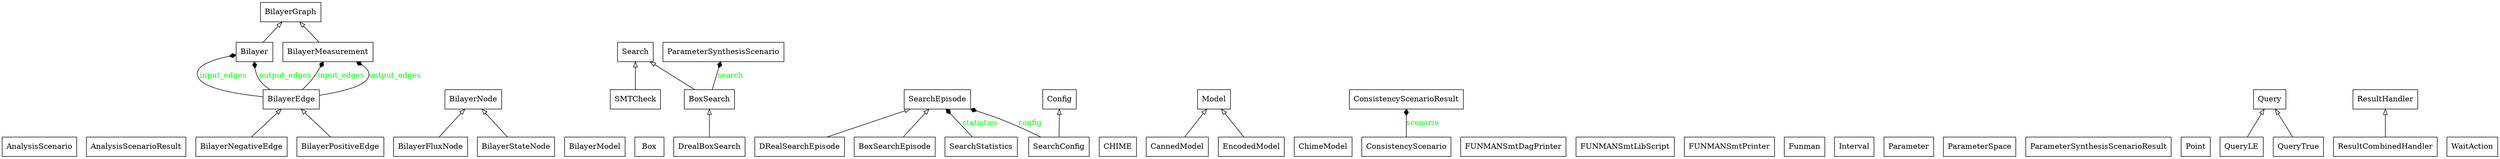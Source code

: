 digraph "classes" {
rankdir=BT
charset="utf-8"
"funman.scenario.AnalysisScenario" [color="black", fontcolor="black", label="AnalysisScenario", shape="record", style="solid"];
"funman.scenario.AnalysisScenarioResult" [color="black", fontcolor="black", label="AnalysisScenarioResult", shape="record", style="solid"];
"funman.model.bilayer.Bilayer" [color="black", fontcolor="black", label="Bilayer", shape="record", style="solid"];
"funman.model.bilayer.BilayerEdge" [color="black", fontcolor="black", label="BilayerEdge", shape="record", style="solid"];
"funman.model.bilayer.BilayerFluxNode" [color="black", fontcolor="black", label="BilayerFluxNode", shape="record", style="solid"];
"funman.model.bilayer.BilayerGraph" [color="black", fontcolor="black", label="BilayerGraph", shape="record", style="solid"];
"funman.model.bilayer.BilayerMeasurement" [color="black", fontcolor="black", label="BilayerMeasurement", shape="record", style="solid"];
"funman.model.bilayer.BilayerModel" [color="black", fontcolor="black", label="BilayerModel", shape="record", style="solid"];
"funman.model.bilayer.BilayerNegativeEdge" [color="black", fontcolor="black", label="BilayerNegativeEdge", shape="record", style="solid"];
"funman.model.bilayer.BilayerNode" [color="black", fontcolor="black", label="BilayerNode", shape="record", style="solid"];
"funman.model.bilayer.BilayerPositiveEdge" [color="black", fontcolor="black", label="BilayerPositiveEdge", shape="record", style="solid"];
"funman.model.bilayer.BilayerStateNode" [color="black", fontcolor="black", label="BilayerStateNode", shape="record", style="solid"];
"funman.search_utils.Box" [color="black", fontcolor="black", label="Box", shape="record", style="solid"];
"funman.search.BoxSearch" [color="black", fontcolor="black", label="BoxSearch", shape="record", style="solid"];
"funman.search_episode.BoxSearchEpisode" [color="black", fontcolor="black", label="BoxSearchEpisode", shape="record", style="solid"];
"funman.examples.chime.CHIME" [color="black", fontcolor="black", label="CHIME", shape="record", style="solid"];
"funman.model.CannedModel" [color="black", fontcolor="black", label="CannedModel", shape="record", style="solid"];
"funman.model.chime.ChimeModel" [color="black", fontcolor="black", label="ChimeModel", shape="record", style="solid"];
"funman.config.Config" [color="black", fontcolor="black", label="Config", shape="record", style="solid"];
"funman.scenario.consistency.ConsistencyScenario" [color="black", fontcolor="black", label="ConsistencyScenario", shape="record", style="solid"];
"funman.scenario.consistency.ConsistencyScenarioResult" [color="black", fontcolor="black", label="ConsistencyScenarioResult", shape="record", style="solid"];
"funman.search_episode.DRealSearchEpisode" [color="black", fontcolor="black", label="DRealSearchEpisode", shape="record", style="solid"];
"funman.search.DrealBoxSearch" [color="black", fontcolor="black", label="DrealBoxSearch", shape="record", style="solid"];
"funman.model.EncodedModel" [color="black", fontcolor="black", label="EncodedModel", shape="record", style="solid"];
"funman.util.FUNMANSmtDagPrinter" [color="black", fontcolor="black", label="FUNMANSmtDagPrinter", shape="record", style="solid"];
"funman.util.FUNMANSmtLibScript" [color="black", fontcolor="black", label="FUNMANSmtLibScript", shape="record", style="solid"];
"funman.util.FUNMANSmtPrinter" [color="black", fontcolor="black", label="FUNMANSmtPrinter", shape="record", style="solid"];
"funman.Funman" [color="black", fontcolor="black", label="Funman", shape="record", style="solid"];
"funman.search_utils.Interval" [color="black", fontcolor="black", label="Interval", shape="record", style="solid"];
"funman.model.Model" [color="black", fontcolor="black", label="Model", shape="record", style="solid"];
"funman.model.Parameter" [color="black", fontcolor="black", label="Parameter", shape="record", style="solid"];
"funman.parameter_space.ParameterSpace" [color="black", fontcolor="black", label="ParameterSpace", shape="record", style="solid"];
"funman.scenario.parameter_synthesis.ParameterSynthesisScenario" [color="black", fontcolor="black", label="ParameterSynthesisScenario", shape="record", style="solid"];
"funman.scenario.parameter_synthesis.ParameterSynthesisScenarioResult" [color="black", fontcolor="black", label="ParameterSynthesisScenarioResult", shape="record", style="solid"];
"funman.search_utils.Point" [color="black", fontcolor="black", label="Point", shape="record", style="solid"];
"funman.model.Query" [color="black", fontcolor="black", label="Query", shape="record", style="solid"];
"funman.model.QueryLE" [color="black", fontcolor="black", label="QueryLE", shape="record", style="solid"];
"funman.model.QueryTrue" [color="black", fontcolor="black", label="QueryTrue", shape="record", style="solid"];
"funman.search_utils.ResultCombinedHandler" [color="black", fontcolor="black", label="ResultCombinedHandler", shape="record", style="solid"];
"funman.search_utils.ResultHandler" [color="black", fontcolor="black", label="ResultHandler", shape="record", style="solid"];
"funman.search.SMTCheck" [color="black", fontcolor="black", label="SMTCheck", shape="record", style="solid"];
"funman.search.Search" [color="black", fontcolor="black", label="Search", shape="record", style="solid"];
"funman.search_utils.SearchConfig" [color="black", fontcolor="black", label="SearchConfig", shape="record", style="solid"];
"funman.search_episode.SearchEpisode" [color="black", fontcolor="black", label="SearchEpisode", shape="record", style="solid"];
"funman.search_utils.SearchStatistics" [color="black", fontcolor="black", label="SearchStatistics", shape="record", style="solid"];
"funman.search_utils.WaitAction" [color="black", fontcolor="black", label="WaitAction", shape="record", style="solid"];
"funman.model.CannedModel" -> "funman.model.Model" [arrowhead="empty", arrowtail="none"];
"funman.model.EncodedModel" -> "funman.model.Model" [arrowhead="empty", arrowtail="none"];
"funman.model.QueryLE" -> "funman.model.Query" [arrowhead="empty", arrowtail="none"];
"funman.model.QueryTrue" -> "funman.model.Query" [arrowhead="empty", arrowtail="none"];
"funman.model.bilayer.Bilayer" -> "funman.model.bilayer.BilayerGraph" [arrowhead="empty", arrowtail="none"];
"funman.model.bilayer.BilayerFluxNode" -> "funman.model.bilayer.BilayerNode" [arrowhead="empty", arrowtail="none"];
"funman.model.bilayer.BilayerMeasurement" -> "funman.model.bilayer.BilayerGraph" [arrowhead="empty", arrowtail="none"];
"funman.model.bilayer.BilayerNegativeEdge" -> "funman.model.bilayer.BilayerEdge" [arrowhead="empty", arrowtail="none"];
"funman.model.bilayer.BilayerPositiveEdge" -> "funman.model.bilayer.BilayerEdge" [arrowhead="empty", arrowtail="none"];
"funman.model.bilayer.BilayerStateNode" -> "funman.model.bilayer.BilayerNode" [arrowhead="empty", arrowtail="none"];
"funman.search.BoxSearch" -> "funman.search.Search" [arrowhead="empty", arrowtail="none"];
"funman.search.DrealBoxSearch" -> "funman.search.BoxSearch" [arrowhead="empty", arrowtail="none"];
"funman.search.SMTCheck" -> "funman.search.Search" [arrowhead="empty", arrowtail="none"];
"funman.search_episode.BoxSearchEpisode" -> "funman.search_episode.SearchEpisode" [arrowhead="empty", arrowtail="none"];
"funman.search_episode.DRealSearchEpisode" -> "funman.search_episode.SearchEpisode" [arrowhead="empty", arrowtail="none"];
"funman.search_utils.ResultCombinedHandler" -> "funman.search_utils.ResultHandler" [arrowhead="empty", arrowtail="none"];
"funman.search_utils.SearchConfig" -> "funman.config.Config" [arrowhead="empty", arrowtail="none"];
"funman.model.bilayer.BilayerEdge" -> "funman.model.bilayer.Bilayer" [arrowhead="diamond", arrowtail="none", fontcolor="green", label="input_edges", style="solid"];
"funman.model.bilayer.BilayerEdge" -> "funman.model.bilayer.Bilayer" [arrowhead="diamond", arrowtail="none", fontcolor="green", label="output_edges", style="solid"];
"funman.model.bilayer.BilayerEdge" -> "funman.model.bilayer.BilayerMeasurement" [arrowhead="diamond", arrowtail="none", fontcolor="green", label="input_edges", style="solid"];
"funman.model.bilayer.BilayerEdge" -> "funman.model.bilayer.BilayerMeasurement" [arrowhead="diamond", arrowtail="none", fontcolor="green", label="output_edges", style="solid"];
"funman.scenario.consistency.ConsistencyScenario" -> "funman.scenario.consistency.ConsistencyScenarioResult" [arrowhead="diamond", arrowtail="none", fontcolor="green", label="scenario", style="solid"];
"funman.search.BoxSearch" -> "funman.scenario.parameter_synthesis.ParameterSynthesisScenario" [arrowhead="diamond", arrowtail="none", fontcolor="green", label="search", style="solid"];
"funman.search_utils.SearchConfig" -> "funman.search_episode.SearchEpisode" [arrowhead="diamond", arrowtail="none", fontcolor="green", label="config", style="solid"];
"funman.search_utils.SearchStatistics" -> "funman.search_episode.SearchEpisode" [arrowhead="diamond", arrowtail="none", fontcolor="green", label="statistics", style="solid"];
}
